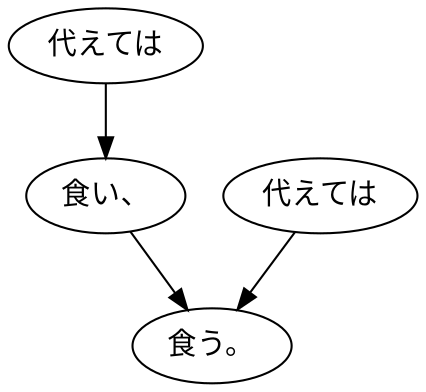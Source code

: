 digraph graph457 {
	node0 [label="代えては"];
	node1 [label="食い、"];
	node2 [label="代えては"];
	node3 [label="食う。"];
	node0 -> node1;
	node1 -> node3;
	node2 -> node3;
}
